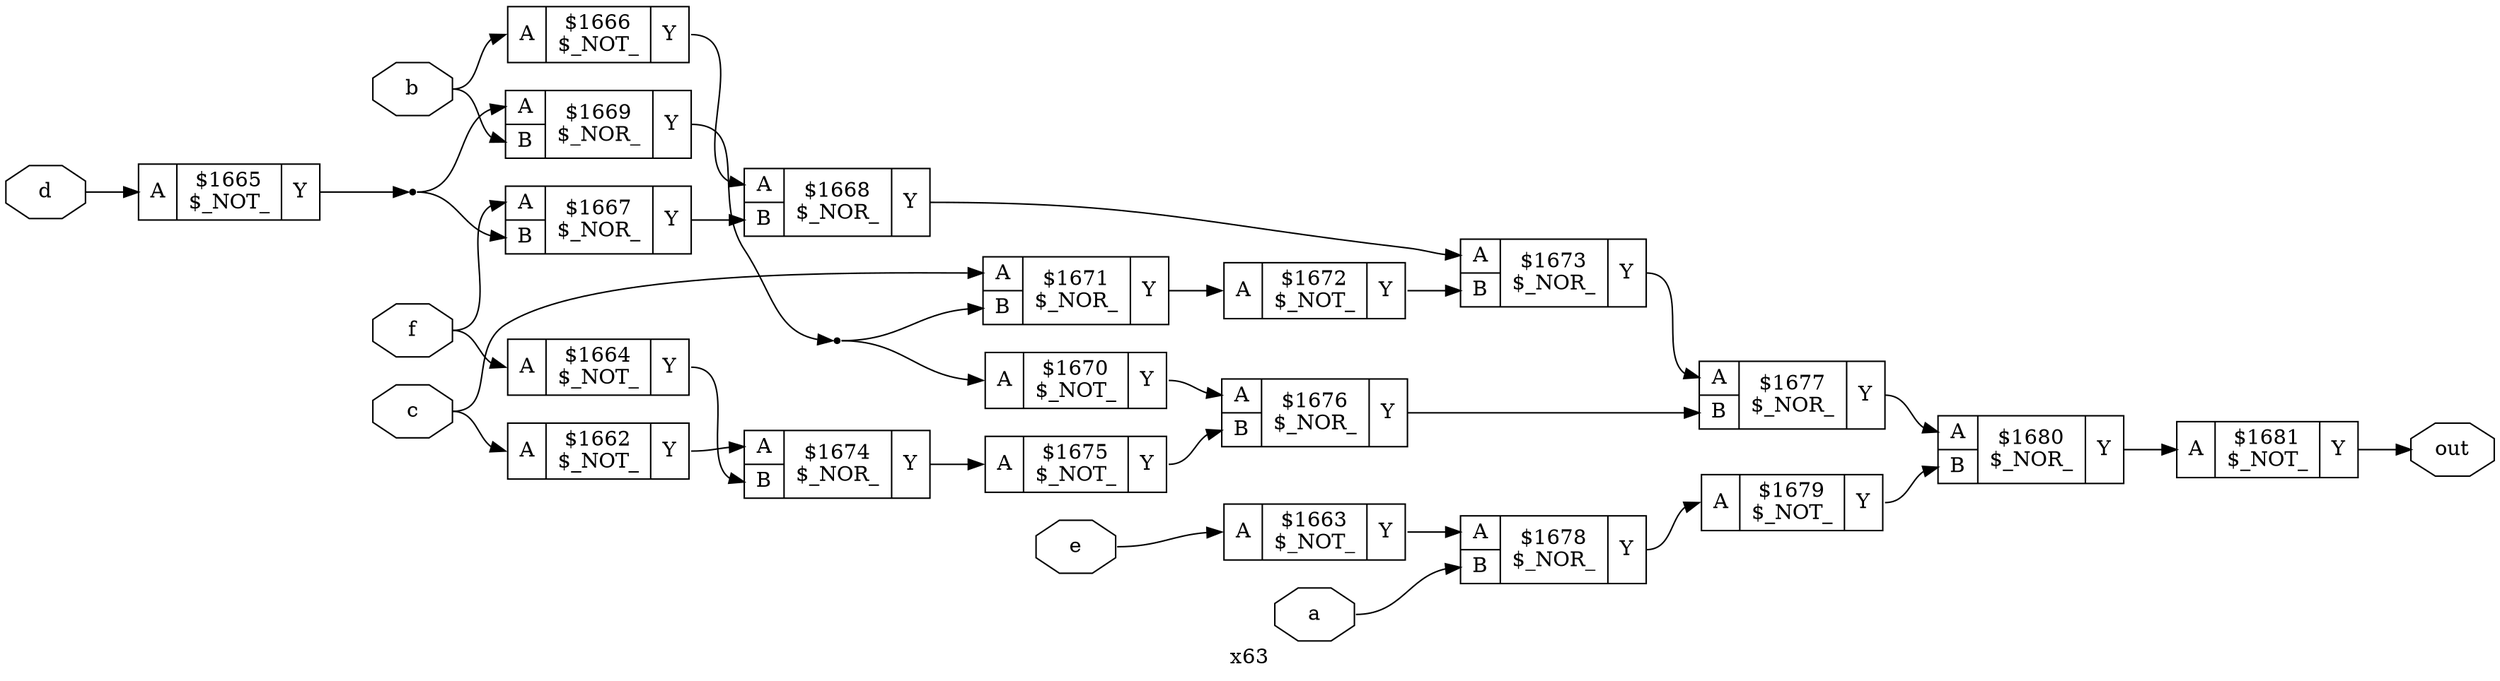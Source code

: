digraph "x63" {
label="x63";
rankdir="LR";
remincross=true;
n20 [ shape=octagon, label="a", color="black", fontcolor="black" ];
n21 [ shape=octagon, label="b", color="black", fontcolor="black" ];
n22 [ shape=octagon, label="c", color="black", fontcolor="black" ];
n23 [ shape=octagon, label="d", color="black", fontcolor="black" ];
n24 [ shape=octagon, label="e", color="black", fontcolor="black" ];
n25 [ shape=octagon, label="f", color="black", fontcolor="black" ];
n26 [ shape=octagon, label="out", color="black", fontcolor="black" ];
c29 [ shape=record, label="{{<p27> A}|$1662\n$_NOT_|{<p28> Y}}" ];
c30 [ shape=record, label="{{<p27> A}|$1663\n$_NOT_|{<p28> Y}}" ];
c31 [ shape=record, label="{{<p27> A}|$1664\n$_NOT_|{<p28> Y}}" ];
c32 [ shape=record, label="{{<p27> A}|$1665\n$_NOT_|{<p28> Y}}" ];
c33 [ shape=record, label="{{<p27> A}|$1666\n$_NOT_|{<p28> Y}}" ];
c35 [ shape=record, label="{{<p27> A|<p34> B}|$1667\n$_NOR_|{<p28> Y}}" ];
c36 [ shape=record, label="{{<p27> A|<p34> B}|$1668\n$_NOR_|{<p28> Y}}" ];
c37 [ shape=record, label="{{<p27> A|<p34> B}|$1669\n$_NOR_|{<p28> Y}}" ];
c38 [ shape=record, label="{{<p27> A}|$1670\n$_NOT_|{<p28> Y}}" ];
c39 [ shape=record, label="{{<p27> A|<p34> B}|$1671\n$_NOR_|{<p28> Y}}" ];
c40 [ shape=record, label="{{<p27> A}|$1672\n$_NOT_|{<p28> Y}}" ];
c41 [ shape=record, label="{{<p27> A|<p34> B}|$1673\n$_NOR_|{<p28> Y}}" ];
c42 [ shape=record, label="{{<p27> A|<p34> B}|$1674\n$_NOR_|{<p28> Y}}" ];
c43 [ shape=record, label="{{<p27> A}|$1675\n$_NOT_|{<p28> Y}}" ];
c44 [ shape=record, label="{{<p27> A|<p34> B}|$1676\n$_NOR_|{<p28> Y}}" ];
c45 [ shape=record, label="{{<p27> A|<p34> B}|$1677\n$_NOR_|{<p28> Y}}" ];
c46 [ shape=record, label="{{<p27> A|<p34> B}|$1678\n$_NOR_|{<p28> Y}}" ];
c47 [ shape=record, label="{{<p27> A}|$1679\n$_NOT_|{<p28> Y}}" ];
c48 [ shape=record, label="{{<p27> A|<p34> B}|$1680\n$_NOR_|{<p28> Y}}" ];
c49 [ shape=record, label="{{<p27> A}|$1681\n$_NOT_|{<p28> Y}}" ];
c31:p28:e -> c42:p34:w [color="black", label=""];
c41:p28:e -> c45:p27:w [color="black", label=""];
c42:p28:e -> c43:p27:w [color="black", label=""];
c43:p28:e -> c44:p34:w [color="black", label=""];
c44:p28:e -> c45:p34:w [color="black", label=""];
c45:p28:e -> c48:p27:w [color="black", label=""];
c46:p28:e -> c47:p27:w [color="black", label=""];
c47:p28:e -> c48:p34:w [color="black", label=""];
c48:p28:e -> c49:p27:w [color="black", label=""];
c29:p28:e -> c42:p27:w [color="black", label=""];
c30:p28:e -> c46:p27:w [color="black", label=""];
n2 [ shape=point ];
c32:p28:e -> n2:w [color="black", label=""];
n2:e -> c35:p34:w [color="black", label=""];
n2:e -> c37:p27:w [color="black", label=""];
n20:e -> c46:p34:w [color="black", label=""];
n21:e -> c33:p27:w [color="black", label=""];
n21:e -> c37:p34:w [color="black", label=""];
n22:e -> c29:p27:w [color="black", label=""];
n22:e -> c39:p27:w [color="black", label=""];
n23:e -> c32:p27:w [color="black", label=""];
n24:e -> c30:p27:w [color="black", label=""];
n25:e -> c31:p27:w [color="black", label=""];
n25:e -> c35:p27:w [color="black", label=""];
c49:p28:e -> n26:w [color="black", label=""];
c33:p28:e -> c36:p27:w [color="black", label=""];
c35:p28:e -> c36:p34:w [color="black", label=""];
c36:p28:e -> c41:p27:w [color="black", label=""];
n6 [ shape=point ];
c37:p28:e -> n6:w [color="black", label=""];
n6:e -> c38:p27:w [color="black", label=""];
n6:e -> c39:p34:w [color="black", label=""];
c38:p28:e -> c44:p27:w [color="black", label=""];
c39:p28:e -> c40:p27:w [color="black", label=""];
c40:p28:e -> c41:p34:w [color="black", label=""];
}
